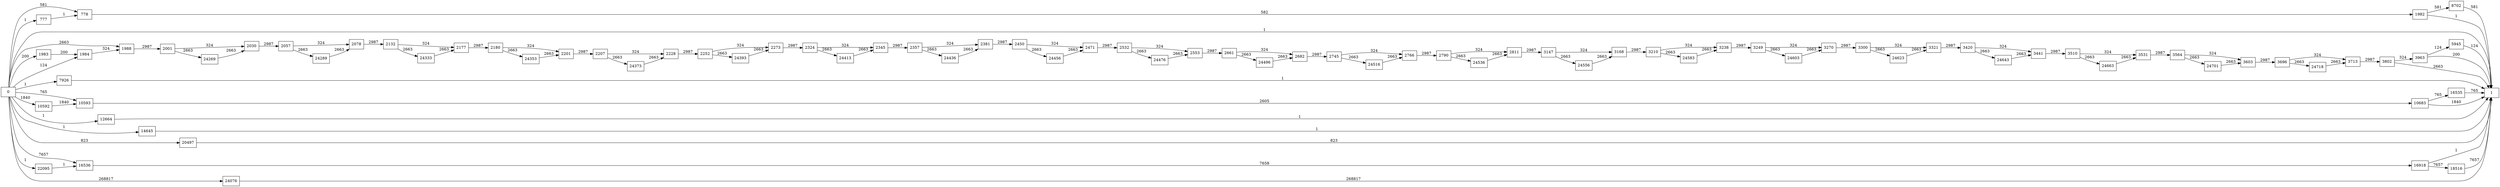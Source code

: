 digraph {
	graph [rankdir=LR]
	node [shape=rectangle]
	777 -> 778 [label=1]
	778 -> 1982 [label=582]
	1982 -> 1 [label=1]
	1982 -> 8702 [label=581]
	1983 -> 1984 [label=200]
	1984 -> 1988 [label=324]
	1988 -> 2001 [label=2987]
	2001 -> 2030 [label=324]
	2001 -> 24269 [label=2663]
	2030 -> 2057 [label=2987]
	2057 -> 2078 [label=324]
	2057 -> 24289 [label=2663]
	2078 -> 2132 [label=2987]
	2132 -> 2177 [label=324]
	2132 -> 24333 [label=2663]
	2177 -> 2180 [label=2987]
	2180 -> 2201 [label=324]
	2180 -> 24353 [label=2663]
	2201 -> 2207 [label=2987]
	2207 -> 2228 [label=324]
	2207 -> 24373 [label=2663]
	2228 -> 2252 [label=2987]
	2252 -> 2273 [label=324]
	2252 -> 24393 [label=2663]
	2273 -> 2324 [label=2987]
	2324 -> 2345 [label=324]
	2324 -> 24413 [label=2663]
	2345 -> 2357 [label=2987]
	2357 -> 2381 [label=324]
	2357 -> 24436 [label=2663]
	2381 -> 2450 [label=2987]
	2450 -> 2471 [label=324]
	2450 -> 24456 [label=2663]
	2471 -> 2532 [label=2987]
	2532 -> 2553 [label=324]
	2532 -> 24476 [label=2663]
	2553 -> 2661 [label=2987]
	2661 -> 2682 [label=324]
	2661 -> 24496 [label=2663]
	2682 -> 2745 [label=2987]
	2745 -> 2766 [label=324]
	2745 -> 24516 [label=2663]
	2766 -> 2790 [label=2987]
	2790 -> 2811 [label=324]
	2790 -> 24536 [label=2663]
	2811 -> 3147 [label=2987]
	3147 -> 3168 [label=324]
	3147 -> 24556 [label=2663]
	3168 -> 3210 [label=2987]
	3210 -> 3238 [label=324]
	3210 -> 24583 [label=2663]
	3238 -> 3249 [label=2987]
	3249 -> 3270 [label=324]
	3249 -> 24603 [label=2663]
	3270 -> 3300 [label=2987]
	3300 -> 3321 [label=324]
	3300 -> 24623 [label=2663]
	3321 -> 3420 [label=2987]
	3420 -> 3441 [label=324]
	3420 -> 24643 [label=2663]
	3441 -> 3510 [label=2987]
	3510 -> 3531 [label=324]
	3510 -> 24663 [label=2663]
	3531 -> 3564 [label=2987]
	3564 -> 3603 [label=324]
	3564 -> 24701 [label=2663]
	3603 -> 3696 [label=2987]
	3696 -> 3713 [label=324]
	3696 -> 24718 [label=2663]
	3713 -> 3802 [label=2987]
	3802 -> 1 [label=2663]
	3802 -> 3963 [label=324]
	3963 -> 5945 [label=124]
	3963 -> 1 [label=200]
	5945 -> 1 [label=124]
	7926 -> 1 [label=1]
	8702 -> 1 [label=581]
	10592 -> 10593 [label=1840]
	10593 -> 10683 [label=2605]
	10683 -> 1 [label=1840]
	10683 -> 16535 [label=765]
	12664 -> 1 [label=1]
	14645 -> 1 [label=1]
	16535 -> 1 [label=765]
	16536 -> 16918 [label=7658]
	16918 -> 1 [label=1]
	16918 -> 18516 [label=7657]
	18516 -> 1 [label=7657]
	20497 -> 1 [label=823]
	22095 -> 16536 [label=1]
	24076 -> 1 [label=268817]
	24269 -> 2030 [label=2663]
	24289 -> 2078 [label=2663]
	24333 -> 2177 [label=2663]
	24353 -> 2201 [label=2663]
	24373 -> 2228 [label=2663]
	24393 -> 2273 [label=2663]
	24413 -> 2345 [label=2663]
	24436 -> 2381 [label=2663]
	24456 -> 2471 [label=2663]
	24476 -> 2553 [label=2663]
	24496 -> 2682 [label=2663]
	24516 -> 2766 [label=2663]
	24536 -> 2811 [label=2663]
	24556 -> 3168 [label=2663]
	24583 -> 3238 [label=2663]
	24603 -> 3270 [label=2663]
	24623 -> 3321 [label=2663]
	24643 -> 3441 [label=2663]
	24663 -> 3531 [label=2663]
	24701 -> 3603 [label=2663]
	24718 -> 3713 [label=2663]
	0 -> 1983 [label=200]
	0 -> 1984 [label=124]
	0 -> 778 [label=581]
	0 -> 10593 [label=765]
	0 -> 16536 [label=7657]
	0 -> 777 [label=1]
	0 -> 1 [label=1]
	0 -> 7926 [label=1]
	0 -> 10592 [label=1840]
	0 -> 12664 [label=1]
	0 -> 14645 [label=1]
	0 -> 20497 [label=823]
	0 -> 22095 [label=1]
	0 -> 24076 [label=268817]
	0 -> 1988 [label=2663]
}
